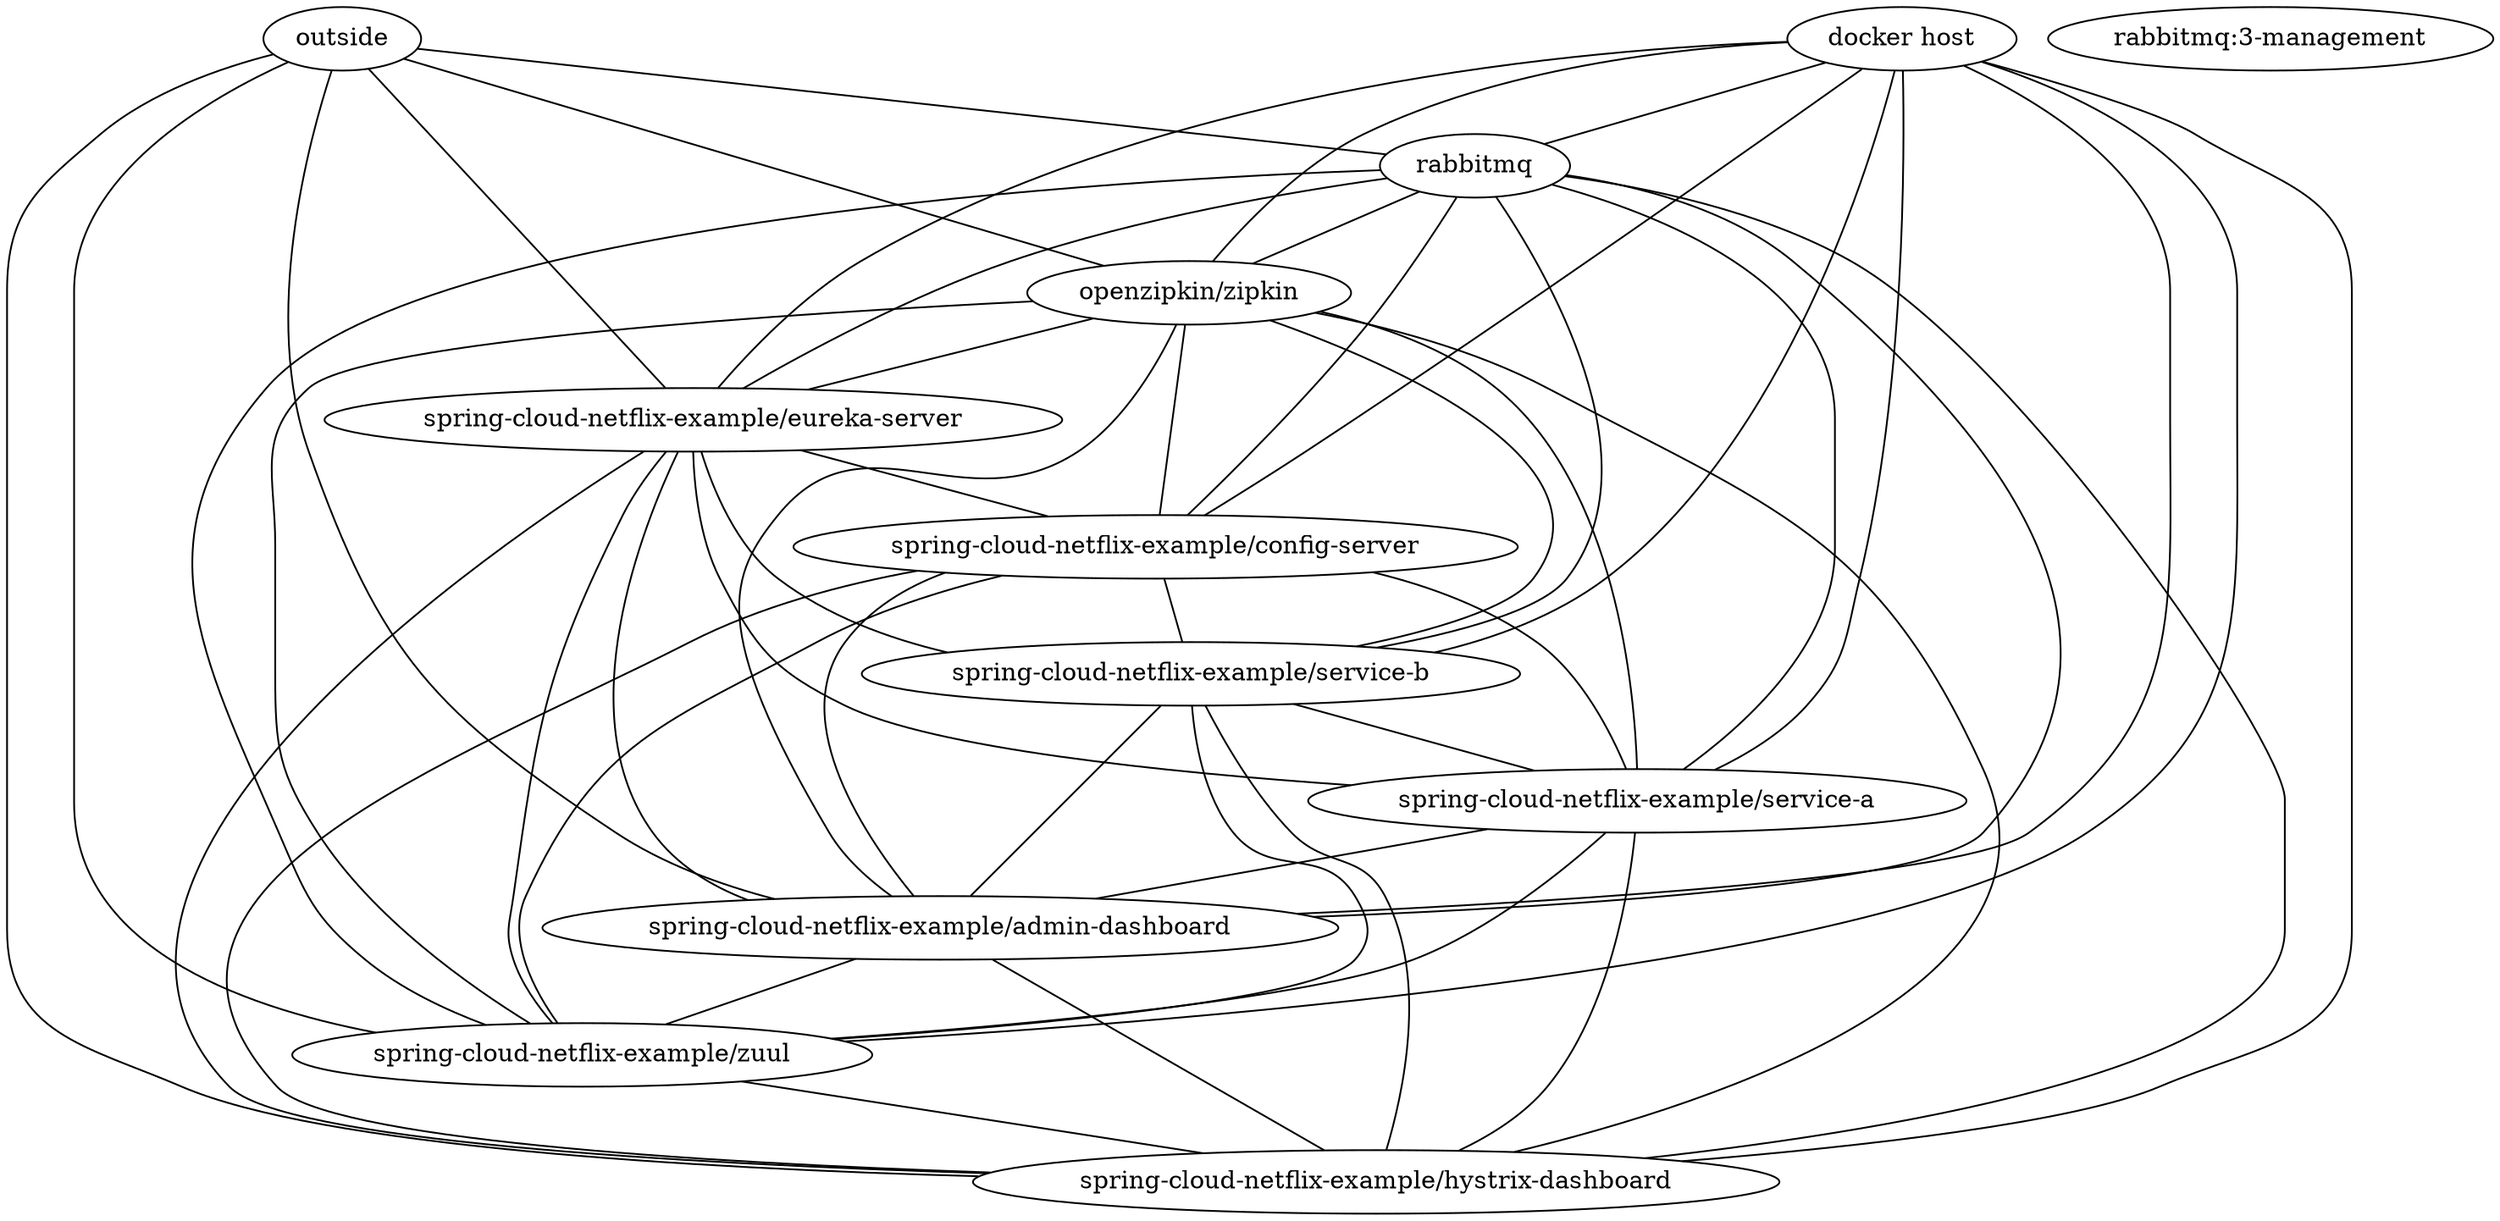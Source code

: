 // Topology Graph
graph {
	outside
	"docker host"
	"rabbitmq:3-management"
	"openzipkin/zipkin"
	"spring-cloud-netflix-example/eureka-server"
	"spring-cloud-netflix-example/config-server"
	"spring-cloud-netflix-example/service-b"
	"spring-cloud-netflix-example/service-a"
	"spring-cloud-netflix-example/admin-dashboard"
	"spring-cloud-netflix-example/zuul"
	"spring-cloud-netflix-example/hystrix-dashboard"
	outside -- rabbitmq:"3-management" [contstraint=false]
	outside -- "openzipkin/zipkin" [contstraint=false]
	outside -- "spring-cloud-netflix-example/eureka-server" [contstraint=false]
	outside -- "spring-cloud-netflix-example/admin-dashboard" [contstraint=false]
	outside -- "spring-cloud-netflix-example/zuul" [contstraint=false]
	outside -- "spring-cloud-netflix-example/hystrix-dashboard" [contstraint=false]
	"docker host" -- rabbitmq:"3-management" [contstraint=false]
	"docker host" -- "openzipkin/zipkin" [contstraint=false]
	"docker host" -- "spring-cloud-netflix-example/eureka-server" [contstraint=false]
	"docker host" -- "spring-cloud-netflix-example/config-server" [contstraint=false]
	"docker host" -- "spring-cloud-netflix-example/service-b" [contstraint=false]
	"docker host" -- "spring-cloud-netflix-example/service-a" [contstraint=false]
	"docker host" -- "spring-cloud-netflix-example/admin-dashboard" [contstraint=false]
	"docker host" -- "spring-cloud-netflix-example/zuul" [contstraint=false]
	"docker host" -- "spring-cloud-netflix-example/hystrix-dashboard" [contstraint=false]
	rabbitmq:"3-management" -- "openzipkin/zipkin" [contstraint=false]
	rabbitmq:"3-management" -- "spring-cloud-netflix-example/eureka-server" [contstraint=false]
	rabbitmq:"3-management" -- "spring-cloud-netflix-example/config-server" [contstraint=false]
	rabbitmq:"3-management" -- "spring-cloud-netflix-example/service-b" [contstraint=false]
	rabbitmq:"3-management" -- "spring-cloud-netflix-example/service-a" [contstraint=false]
	rabbitmq:"3-management" -- "spring-cloud-netflix-example/admin-dashboard" [contstraint=false]
	rabbitmq:"3-management" -- "spring-cloud-netflix-example/zuul" [contstraint=false]
	rabbitmq:"3-management" -- "spring-cloud-netflix-example/hystrix-dashboard" [contstraint=false]
	"openzipkin/zipkin" -- "spring-cloud-netflix-example/eureka-server" [contstraint=false]
	"openzipkin/zipkin" -- "spring-cloud-netflix-example/config-server" [contstraint=false]
	"openzipkin/zipkin" -- "spring-cloud-netflix-example/service-b" [contstraint=false]
	"openzipkin/zipkin" -- "spring-cloud-netflix-example/service-a" [contstraint=false]
	"openzipkin/zipkin" -- "spring-cloud-netflix-example/admin-dashboard" [contstraint=false]
	"openzipkin/zipkin" -- "spring-cloud-netflix-example/zuul" [contstraint=false]
	"openzipkin/zipkin" -- "spring-cloud-netflix-example/hystrix-dashboard" [contstraint=false]
	"spring-cloud-netflix-example/eureka-server" -- "spring-cloud-netflix-example/config-server" [contstraint=false]
	"spring-cloud-netflix-example/eureka-server" -- "spring-cloud-netflix-example/service-b" [contstraint=false]
	"spring-cloud-netflix-example/eureka-server" -- "spring-cloud-netflix-example/service-a" [contstraint=false]
	"spring-cloud-netflix-example/eureka-server" -- "spring-cloud-netflix-example/admin-dashboard" [contstraint=false]
	"spring-cloud-netflix-example/eureka-server" -- "spring-cloud-netflix-example/zuul" [contstraint=false]
	"spring-cloud-netflix-example/eureka-server" -- "spring-cloud-netflix-example/hystrix-dashboard" [contstraint=false]
	"spring-cloud-netflix-example/config-server" -- "spring-cloud-netflix-example/service-b" [contstraint=false]
	"spring-cloud-netflix-example/config-server" -- "spring-cloud-netflix-example/service-a" [contstraint=false]
	"spring-cloud-netflix-example/config-server" -- "spring-cloud-netflix-example/admin-dashboard" [contstraint=false]
	"spring-cloud-netflix-example/config-server" -- "spring-cloud-netflix-example/zuul" [contstraint=false]
	"spring-cloud-netflix-example/config-server" -- "spring-cloud-netflix-example/hystrix-dashboard" [contstraint=false]
	"spring-cloud-netflix-example/service-b" -- "spring-cloud-netflix-example/service-a" [contstraint=false]
	"spring-cloud-netflix-example/service-b" -- "spring-cloud-netflix-example/admin-dashboard" [contstraint=false]
	"spring-cloud-netflix-example/service-b" -- "spring-cloud-netflix-example/zuul" [contstraint=false]
	"spring-cloud-netflix-example/service-b" -- "spring-cloud-netflix-example/hystrix-dashboard" [contstraint=false]
	"spring-cloud-netflix-example/service-a" -- "spring-cloud-netflix-example/admin-dashboard" [contstraint=false]
	"spring-cloud-netflix-example/service-a" -- "spring-cloud-netflix-example/zuul" [contstraint=false]
	"spring-cloud-netflix-example/service-a" -- "spring-cloud-netflix-example/hystrix-dashboard" [contstraint=false]
	"spring-cloud-netflix-example/admin-dashboard" -- "spring-cloud-netflix-example/zuul" [contstraint=false]
	"spring-cloud-netflix-example/admin-dashboard" -- "spring-cloud-netflix-example/hystrix-dashboard" [contstraint=false]
	"spring-cloud-netflix-example/zuul" -- "spring-cloud-netflix-example/hystrix-dashboard" [contstraint=false]
}
